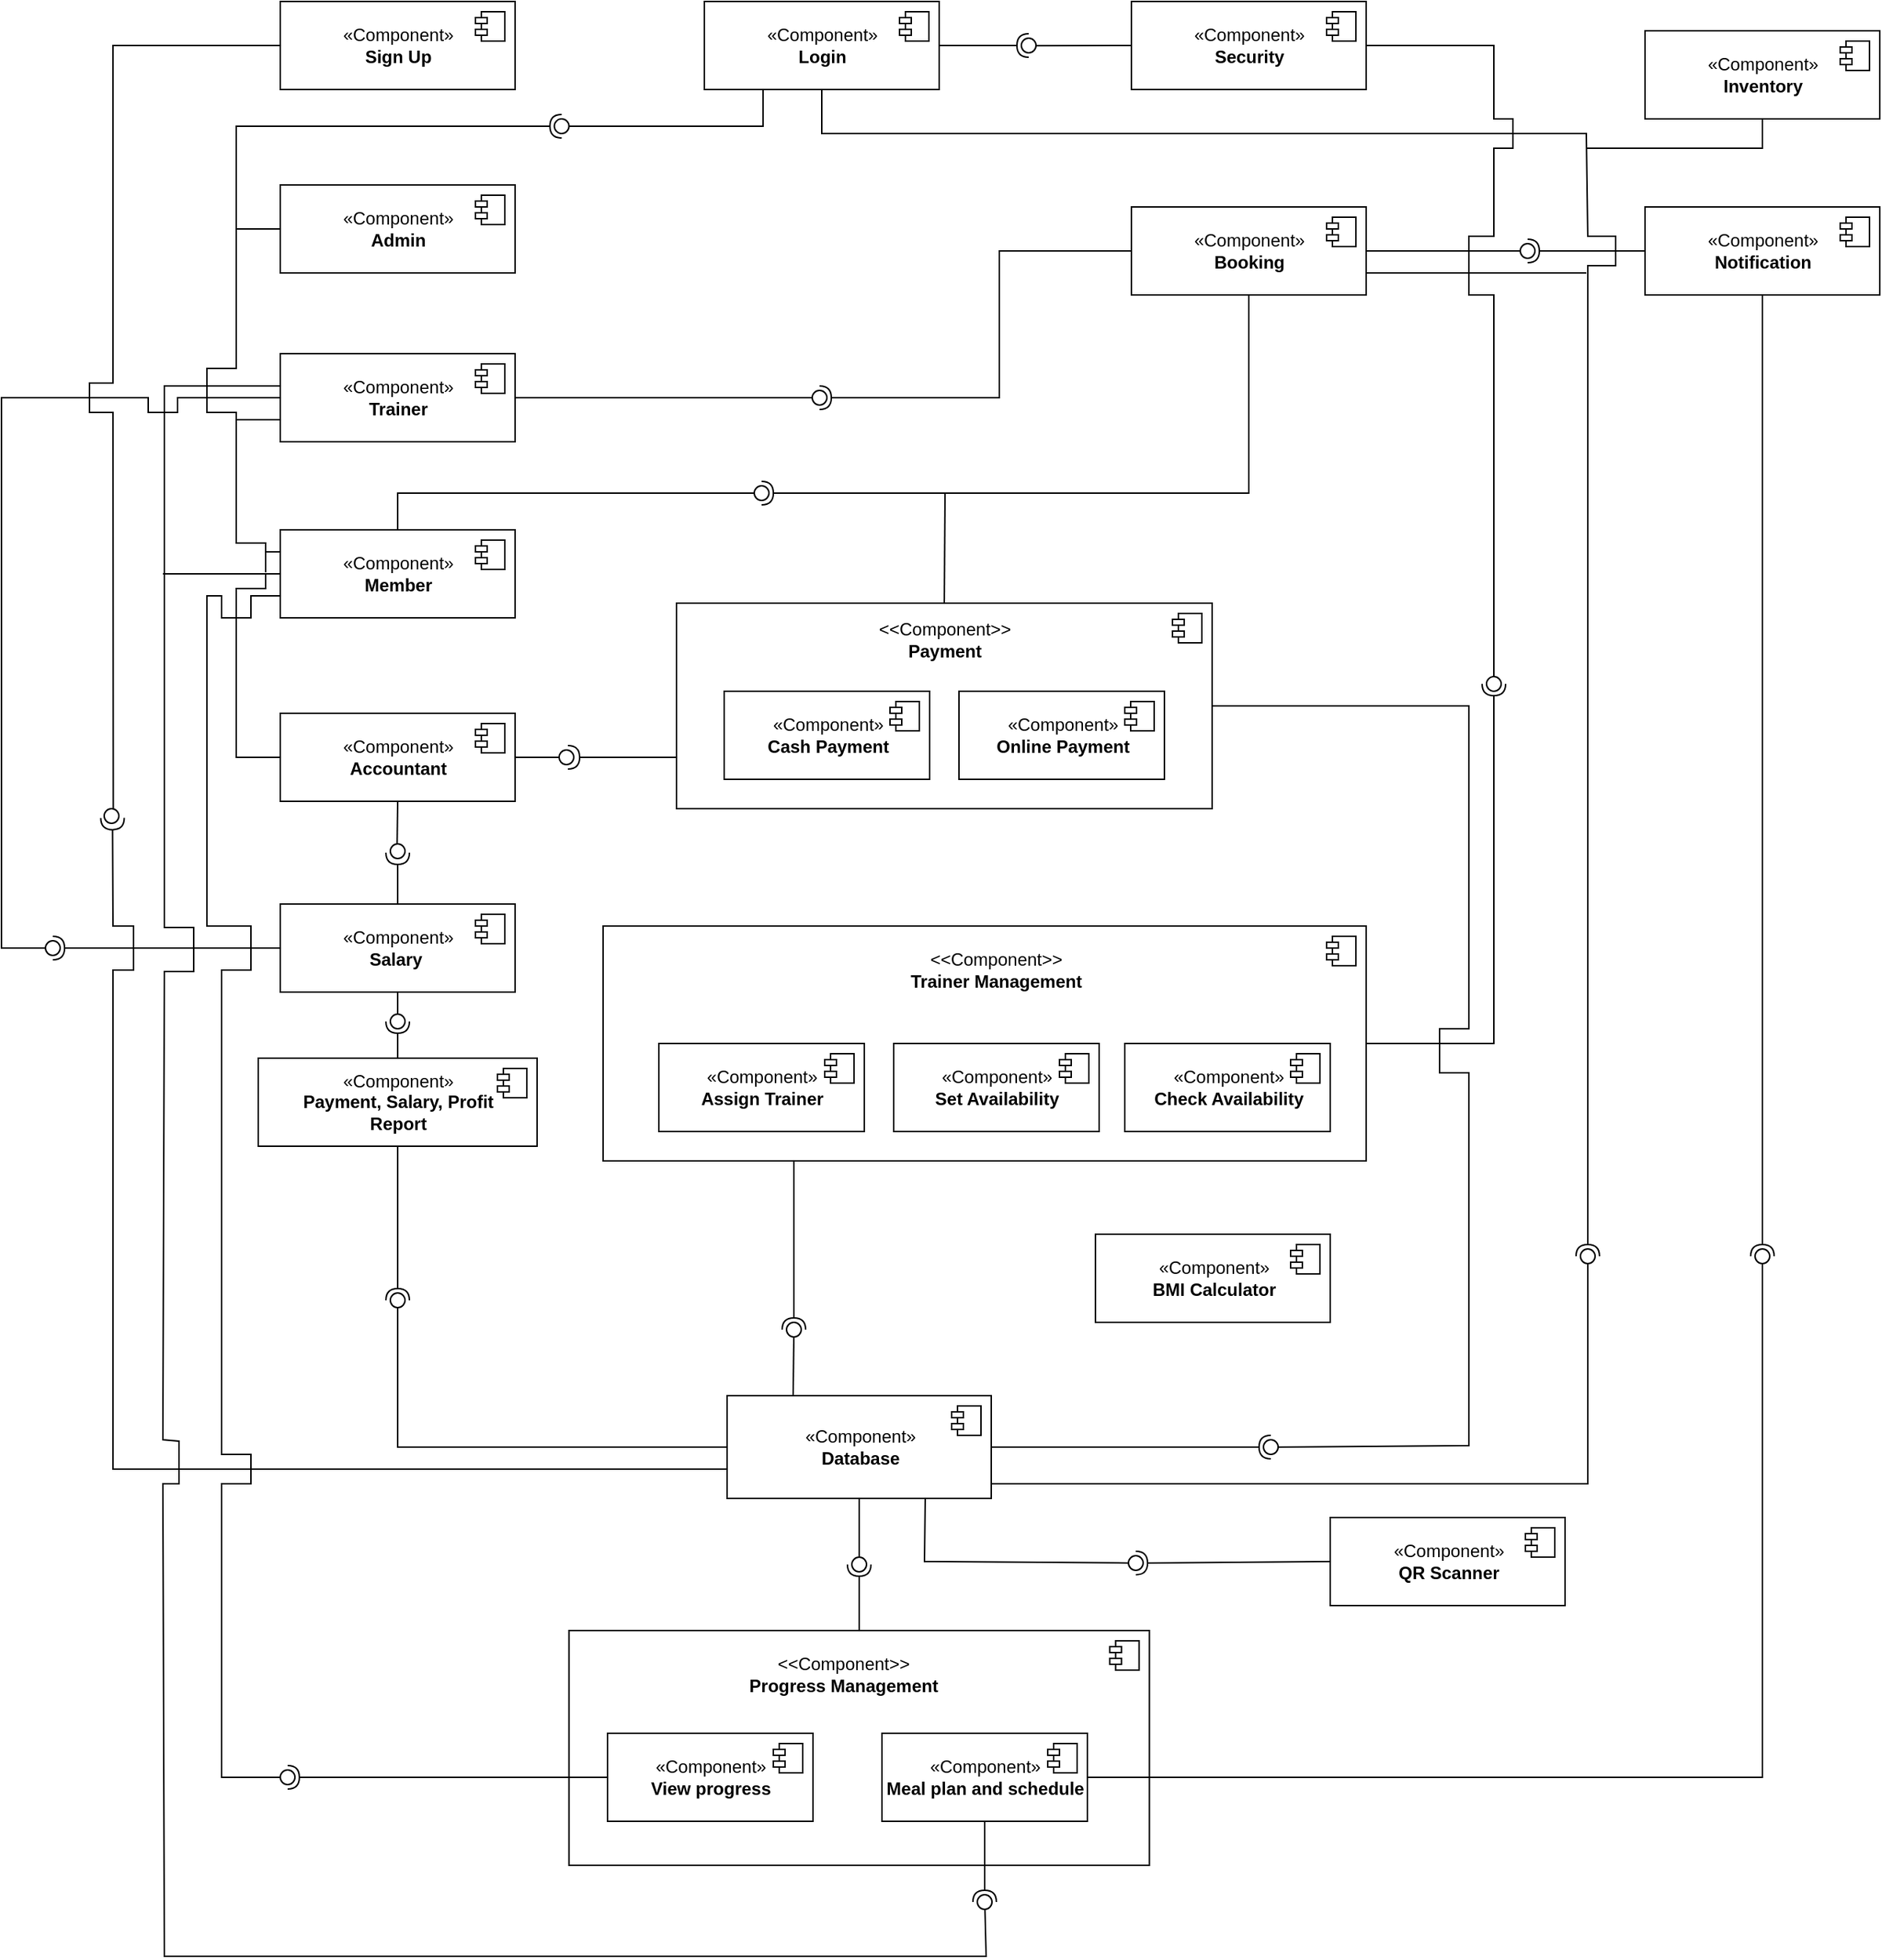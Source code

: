 <mxfile version="14.8.1" type="device"><diagram id="GRLsyMhac1MM3BVmUdgl" name="Page-5"><mxGraphModel dx="4310" dy="1837" grid="1" gridSize="10" guides="1" tooltips="1" connect="1" arrows="1" fold="1" page="1" pageScale="1" pageWidth="850" pageHeight="1100" math="0" shadow="0"><root><mxCell id="KUz-beREl1Uih2vsmtpz-0"/><mxCell id="KUz-beREl1Uih2vsmtpz-1" parent="KUz-beREl1Uih2vsmtpz-0"/><mxCell id="KUz-beREl1Uih2vsmtpz-2" value="«Component»&lt;br&gt;&lt;b&gt;Sign Up&lt;/b&gt;" style="html=1;dropTarget=0;" parent="KUz-beREl1Uih2vsmtpz-1" vertex="1"><mxGeometry x="70" y="40" width="160" height="60" as="geometry"/></mxCell><mxCell id="KUz-beREl1Uih2vsmtpz-3" value="" style="shape=module;jettyWidth=8;jettyHeight=4;" parent="KUz-beREl1Uih2vsmtpz-2" vertex="1"><mxGeometry x="1" width="20" height="20" relative="1" as="geometry"><mxPoint x="-27" y="7" as="offset"/></mxGeometry></mxCell><mxCell id="KUz-beREl1Uih2vsmtpz-4" value="«Component»&lt;br&gt;&lt;b&gt;Login&lt;/b&gt;" style="html=1;dropTarget=0;" parent="KUz-beREl1Uih2vsmtpz-1" vertex="1"><mxGeometry x="359" y="40" width="160" height="60" as="geometry"/></mxCell><mxCell id="KUz-beREl1Uih2vsmtpz-5" value="" style="shape=module;jettyWidth=8;jettyHeight=4;" parent="KUz-beREl1Uih2vsmtpz-4" vertex="1"><mxGeometry x="1" width="20" height="20" relative="1" as="geometry"><mxPoint x="-27" y="7" as="offset"/></mxGeometry></mxCell><mxCell id="KUz-beREl1Uih2vsmtpz-6" value="«Component»&lt;br&gt;&lt;b&gt;Admin&lt;/b&gt;" style="html=1;dropTarget=0;" parent="KUz-beREl1Uih2vsmtpz-1" vertex="1"><mxGeometry x="70" y="165" width="160" height="60" as="geometry"/></mxCell><mxCell id="KUz-beREl1Uih2vsmtpz-7" value="" style="shape=module;jettyWidth=8;jettyHeight=4;" parent="KUz-beREl1Uih2vsmtpz-6" vertex="1"><mxGeometry x="1" width="20" height="20" relative="1" as="geometry"><mxPoint x="-27" y="7" as="offset"/></mxGeometry></mxCell><mxCell id="KUz-beREl1Uih2vsmtpz-8" value="«Component»&lt;br&gt;&lt;b&gt;Trainer&lt;/b&gt;" style="html=1;dropTarget=0;" parent="KUz-beREl1Uih2vsmtpz-1" vertex="1"><mxGeometry x="70" y="280" width="160" height="60" as="geometry"/></mxCell><mxCell id="KUz-beREl1Uih2vsmtpz-9" value="" style="shape=module;jettyWidth=8;jettyHeight=4;" parent="KUz-beREl1Uih2vsmtpz-8" vertex="1"><mxGeometry x="1" width="20" height="20" relative="1" as="geometry"><mxPoint x="-27" y="7" as="offset"/></mxGeometry></mxCell><mxCell id="KUz-beREl1Uih2vsmtpz-10" value="«Component»&lt;br&gt;&lt;b&gt;Member&lt;/b&gt;" style="html=1;dropTarget=0;" parent="KUz-beREl1Uih2vsmtpz-1" vertex="1"><mxGeometry x="70" y="400" width="160" height="60" as="geometry"/></mxCell><mxCell id="KUz-beREl1Uih2vsmtpz-11" value="" style="shape=module;jettyWidth=8;jettyHeight=4;" parent="KUz-beREl1Uih2vsmtpz-10" vertex="1"><mxGeometry x="1" width="20" height="20" relative="1" as="geometry"><mxPoint x="-27" y="7" as="offset"/></mxGeometry></mxCell><mxCell id="KUz-beREl1Uih2vsmtpz-12" value="«Component»&lt;br&gt;&lt;b&gt;Accountant&lt;/b&gt;" style="html=1;dropTarget=0;" parent="KUz-beREl1Uih2vsmtpz-1" vertex="1"><mxGeometry x="70" y="525" width="160" height="60" as="geometry"/></mxCell><mxCell id="KUz-beREl1Uih2vsmtpz-13" value="" style="shape=module;jettyWidth=8;jettyHeight=4;" parent="KUz-beREl1Uih2vsmtpz-12" vertex="1"><mxGeometry x="1" width="20" height="20" relative="1" as="geometry"><mxPoint x="-27" y="7" as="offset"/></mxGeometry></mxCell><mxCell id="KUz-beREl1Uih2vsmtpz-14" value="«Component»&lt;br&gt;&lt;b&gt;Database&lt;/b&gt;" style="html=1;dropTarget=0;" parent="KUz-beREl1Uih2vsmtpz-1" vertex="1"><mxGeometry x="374.5" y="990" width="180" height="70" as="geometry"/></mxCell><mxCell id="KUz-beREl1Uih2vsmtpz-15" value="" style="shape=module;jettyWidth=8;jettyHeight=4;" parent="KUz-beREl1Uih2vsmtpz-14" vertex="1"><mxGeometry x="1" width="20" height="20" relative="1" as="geometry"><mxPoint x="-27" y="7" as="offset"/></mxGeometry></mxCell><mxCell id="KUz-beREl1Uih2vsmtpz-16" value="" style="html=1;dropTarget=0;" parent="KUz-beREl1Uih2vsmtpz-1" vertex="1"><mxGeometry x="340" y="450" width="365" height="140" as="geometry"/></mxCell><mxCell id="KUz-beREl1Uih2vsmtpz-17" value="" style="shape=module;jettyWidth=8;jettyHeight=4;" parent="KUz-beREl1Uih2vsmtpz-16" vertex="1"><mxGeometry x="1" width="20" height="20" relative="1" as="geometry"><mxPoint x="-27" y="7" as="offset"/></mxGeometry></mxCell><mxCell id="KUz-beREl1Uih2vsmtpz-19" value="«Component»&lt;br&gt;&lt;b&gt;Online Payment&lt;/b&gt;" style="html=1;dropTarget=0;" parent="KUz-beREl1Uih2vsmtpz-1" vertex="1"><mxGeometry x="532.5" y="510" width="140" height="60" as="geometry"/></mxCell><mxCell id="KUz-beREl1Uih2vsmtpz-20" value="" style="shape=module;jettyWidth=8;jettyHeight=4;" parent="KUz-beREl1Uih2vsmtpz-19" vertex="1"><mxGeometry x="1" width="20" height="20" relative="1" as="geometry"><mxPoint x="-27" y="7" as="offset"/></mxGeometry></mxCell><mxCell id="KUz-beREl1Uih2vsmtpz-21" value="«Component»&lt;br&gt;&lt;b&gt;Cash Payment&lt;/b&gt;" style="html=1;dropTarget=0;" parent="KUz-beREl1Uih2vsmtpz-1" vertex="1"><mxGeometry x="372.5" y="510" width="140" height="60" as="geometry"/></mxCell><mxCell id="KUz-beREl1Uih2vsmtpz-22" value="" style="shape=module;jettyWidth=8;jettyHeight=4;" parent="KUz-beREl1Uih2vsmtpz-21" vertex="1"><mxGeometry x="1" width="20" height="20" relative="1" as="geometry"><mxPoint x="-27" y="7" as="offset"/></mxGeometry></mxCell><mxCell id="KUz-beREl1Uih2vsmtpz-23" value="&amp;lt;&amp;lt;Component&amp;gt;&amp;gt;&lt;br&gt;&lt;b&gt;Payment&lt;/b&gt;" style="text;html=1;strokeColor=none;fillColor=none;align=center;verticalAlign=middle;whiteSpace=wrap;rounded=0;" parent="KUz-beREl1Uih2vsmtpz-1" vertex="1"><mxGeometry x="502.5" y="465" width="40" height="20" as="geometry"/></mxCell><mxCell id="KUz-beREl1Uih2vsmtpz-24" value="«Component»&lt;br&gt;&lt;b&gt;Security&lt;/b&gt;" style="html=1;dropTarget=0;" parent="KUz-beREl1Uih2vsmtpz-1" vertex="1"><mxGeometry x="650" y="40" width="160" height="60" as="geometry"/></mxCell><mxCell id="KUz-beREl1Uih2vsmtpz-25" value="" style="shape=module;jettyWidth=8;jettyHeight=4;" parent="KUz-beREl1Uih2vsmtpz-24" vertex="1"><mxGeometry x="1" width="20" height="20" relative="1" as="geometry"><mxPoint x="-27" y="7" as="offset"/></mxGeometry></mxCell><mxCell id="KUz-beREl1Uih2vsmtpz-26" value="«Component»&lt;br&gt;&lt;b&gt;Booking&lt;/b&gt;" style="html=1;dropTarget=0;" parent="KUz-beREl1Uih2vsmtpz-1" vertex="1"><mxGeometry x="650" y="180" width="160" height="60" as="geometry"/></mxCell><mxCell id="KUz-beREl1Uih2vsmtpz-27" value="" style="shape=module;jettyWidth=8;jettyHeight=4;" parent="KUz-beREl1Uih2vsmtpz-26" vertex="1"><mxGeometry x="1" width="20" height="20" relative="1" as="geometry"><mxPoint x="-27" y="7" as="offset"/></mxGeometry></mxCell><mxCell id="KUz-beREl1Uih2vsmtpz-28" value="«Component»&lt;br&gt;&lt;b&gt;BMI Calculator&lt;/b&gt;" style="html=1;dropTarget=0;" parent="KUz-beREl1Uih2vsmtpz-1" vertex="1"><mxGeometry x="625.5" y="880" width="160" height="60" as="geometry"/></mxCell><mxCell id="KUz-beREl1Uih2vsmtpz-29" value="" style="shape=module;jettyWidth=8;jettyHeight=4;" parent="KUz-beREl1Uih2vsmtpz-28" vertex="1"><mxGeometry x="1" width="20" height="20" relative="1" as="geometry"><mxPoint x="-27" y="7" as="offset"/></mxGeometry></mxCell><mxCell id="KUz-beREl1Uih2vsmtpz-30" value="«Component»&lt;br&gt;&lt;b&gt;Inventory&lt;/b&gt;" style="html=1;dropTarget=0;" parent="KUz-beREl1Uih2vsmtpz-1" vertex="1"><mxGeometry x="1000" y="60" width="160" height="60" as="geometry"/></mxCell><mxCell id="KUz-beREl1Uih2vsmtpz-31" value="" style="shape=module;jettyWidth=8;jettyHeight=4;" parent="KUz-beREl1Uih2vsmtpz-30" vertex="1"><mxGeometry x="1" width="20" height="20" relative="1" as="geometry"><mxPoint x="-27" y="7" as="offset"/></mxGeometry></mxCell><mxCell id="KUz-beREl1Uih2vsmtpz-34" value="" style="html=1;dropTarget=0;" parent="KUz-beREl1Uih2vsmtpz-1" vertex="1"><mxGeometry x="290" y="670" width="520" height="160" as="geometry"/></mxCell><mxCell id="KUz-beREl1Uih2vsmtpz-35" value="" style="shape=module;jettyWidth=8;jettyHeight=4;" parent="KUz-beREl1Uih2vsmtpz-34" vertex="1"><mxGeometry x="1" width="20" height="20" relative="1" as="geometry"><mxPoint x="-27" y="7" as="offset"/></mxGeometry></mxCell><mxCell id="KUz-beREl1Uih2vsmtpz-36" value="«Component»&lt;br&gt;&lt;b&gt;Set Availability&lt;/b&gt;" style="html=1;dropTarget=0;" parent="KUz-beREl1Uih2vsmtpz-1" vertex="1"><mxGeometry x="488" y="750" width="140" height="60" as="geometry"/></mxCell><mxCell id="KUz-beREl1Uih2vsmtpz-37" value="" style="shape=module;jettyWidth=8;jettyHeight=4;" parent="KUz-beREl1Uih2vsmtpz-36" vertex="1"><mxGeometry x="1" width="20" height="20" relative="1" as="geometry"><mxPoint x="-27" y="7" as="offset"/></mxGeometry></mxCell><mxCell id="KUz-beREl1Uih2vsmtpz-38" value="«Component»&lt;br&gt;&lt;b&gt;Assign Trainer&lt;/b&gt;" style="html=1;dropTarget=0;" parent="KUz-beREl1Uih2vsmtpz-1" vertex="1"><mxGeometry x="328" y="750" width="140" height="60" as="geometry"/></mxCell><mxCell id="KUz-beREl1Uih2vsmtpz-39" value="" style="shape=module;jettyWidth=8;jettyHeight=4;" parent="KUz-beREl1Uih2vsmtpz-38" vertex="1"><mxGeometry x="1" width="20" height="20" relative="1" as="geometry"><mxPoint x="-27" y="7" as="offset"/></mxGeometry></mxCell><mxCell id="KUz-beREl1Uih2vsmtpz-40" value="&amp;lt;&amp;lt;Component&amp;gt;&amp;gt;&lt;br&gt;&lt;b&gt;Trainer Management&lt;/b&gt;" style="text;html=1;strokeColor=none;fillColor=none;align=center;verticalAlign=middle;whiteSpace=wrap;rounded=0;" parent="KUz-beREl1Uih2vsmtpz-1" vertex="1"><mxGeometry x="479.25" y="690" width="157.5" height="20" as="geometry"/></mxCell><mxCell id="KUz-beREl1Uih2vsmtpz-41" value="«Component»&lt;br&gt;&lt;b&gt;Check Availability&lt;/b&gt;" style="html=1;dropTarget=0;" parent="KUz-beREl1Uih2vsmtpz-1" vertex="1"><mxGeometry x="645.5" y="750" width="140" height="60" as="geometry"/></mxCell><mxCell id="KUz-beREl1Uih2vsmtpz-42" value="" style="shape=module;jettyWidth=8;jettyHeight=4;" parent="KUz-beREl1Uih2vsmtpz-41" vertex="1"><mxGeometry x="1" width="20" height="20" relative="1" as="geometry"><mxPoint x="-27" y="7" as="offset"/></mxGeometry></mxCell><mxCell id="KUz-beREl1Uih2vsmtpz-43" value="«Component»&lt;br&gt;&lt;b&gt;Salary&amp;nbsp;&lt;/b&gt;" style="html=1;dropTarget=0;" parent="KUz-beREl1Uih2vsmtpz-1" vertex="1"><mxGeometry x="70" y="655" width="160" height="60" as="geometry"/></mxCell><mxCell id="KUz-beREl1Uih2vsmtpz-44" value="" style="shape=module;jettyWidth=8;jettyHeight=4;" parent="KUz-beREl1Uih2vsmtpz-43" vertex="1"><mxGeometry x="1" width="20" height="20" relative="1" as="geometry"><mxPoint x="-27" y="7" as="offset"/></mxGeometry></mxCell><mxCell id="KUz-beREl1Uih2vsmtpz-45" value="«Component»&lt;br&gt;&lt;b&gt;Payment, Salary, Profit&lt;br&gt;Report&lt;/b&gt;" style="html=1;dropTarget=0;" parent="KUz-beREl1Uih2vsmtpz-1" vertex="1"><mxGeometry x="55" y="760" width="190" height="60" as="geometry"/></mxCell><mxCell id="KUz-beREl1Uih2vsmtpz-46" value="" style="shape=module;jettyWidth=8;jettyHeight=4;" parent="KUz-beREl1Uih2vsmtpz-45" vertex="1"><mxGeometry x="1" width="20" height="20" relative="1" as="geometry"><mxPoint x="-27" y="7" as="offset"/></mxGeometry></mxCell><mxCell id="KUz-beREl1Uih2vsmtpz-47" value="«Component»&lt;br&gt;&lt;b&gt;Notification&lt;/b&gt;" style="html=1;dropTarget=0;" parent="KUz-beREl1Uih2vsmtpz-1" vertex="1"><mxGeometry x="1000" y="180" width="160" height="60" as="geometry"/></mxCell><mxCell id="KUz-beREl1Uih2vsmtpz-48" value="" style="shape=module;jettyWidth=8;jettyHeight=4;" parent="KUz-beREl1Uih2vsmtpz-47" vertex="1"><mxGeometry x="1" width="20" height="20" relative="1" as="geometry"><mxPoint x="-27" y="7" as="offset"/></mxGeometry></mxCell><mxCell id="KUz-beREl1Uih2vsmtpz-49" value="" style="html=1;dropTarget=0;" parent="KUz-beREl1Uih2vsmtpz-1" vertex="1"><mxGeometry x="266.75" y="1150" width="395.5" height="160" as="geometry"/></mxCell><mxCell id="KUz-beREl1Uih2vsmtpz-50" value="" style="shape=module;jettyWidth=8;jettyHeight=4;" parent="KUz-beREl1Uih2vsmtpz-49" vertex="1"><mxGeometry x="1" width="20" height="20" relative="1" as="geometry"><mxPoint x="-27" y="7" as="offset"/></mxGeometry></mxCell><mxCell id="KUz-beREl1Uih2vsmtpz-52" value="" style="rounded=0;orthogonalLoop=1;jettySize=auto;html=1;endArrow=none;endFill=0;exitX=0;exitY=0.5;exitDx=0;exitDy=0;" parent="KUz-beREl1Uih2vsmtpz-1" source="KUz-beREl1Uih2vsmtpz-24" target="KUz-beREl1Uih2vsmtpz-54" edge="1"><mxGeometry relative="1" as="geometry"><mxPoint x="420" y="155" as="sourcePoint"/></mxGeometry></mxCell><mxCell id="KUz-beREl1Uih2vsmtpz-53" value="" style="rounded=0;orthogonalLoop=1;jettySize=auto;html=1;endArrow=halfCircle;endFill=0;endSize=6;strokeWidth=1;exitX=1;exitY=0.5;exitDx=0;exitDy=0;" parent="KUz-beREl1Uih2vsmtpz-1" source="KUz-beREl1Uih2vsmtpz-4" edge="1"><mxGeometry relative="1" as="geometry"><mxPoint x="460" y="155" as="sourcePoint"/><mxPoint x="580" y="70" as="targetPoint"/></mxGeometry></mxCell><mxCell id="KUz-beREl1Uih2vsmtpz-54" value="" style="ellipse;whiteSpace=wrap;html=1;fontFamily=Helvetica;fontSize=12;fontColor=#000000;align=center;strokeColor=#000000;fillColor=#ffffff;points=[];aspect=fixed;resizable=0;" parent="KUz-beREl1Uih2vsmtpz-1" vertex="1"><mxGeometry x="575" y="65" width="10" height="10" as="geometry"/></mxCell><mxCell id="KUz-beREl1Uih2vsmtpz-55" value="" style="rounded=0;orthogonalLoop=1;jettySize=auto;html=1;endArrow=none;endFill=0;exitX=0;exitY=0.5;exitDx=0;exitDy=0;entryX=0.62;entryY=0.62;entryDx=0;entryDy=0;entryPerimeter=0;" parent="KUz-beREl1Uih2vsmtpz-1" source="KUz-beREl1Uih2vsmtpz-2" target="KUz-beREl1Uih2vsmtpz-57" edge="1"><mxGeometry relative="1" as="geometry"><mxPoint x="50" y="125" as="sourcePoint"/><Array as="points"><mxPoint x="-44" y="70"/><mxPoint x="-44" y="300"/><mxPoint x="-60" y="300"/><mxPoint x="-60" y="320"/><mxPoint x="-44" y="320"/></Array></mxGeometry></mxCell><mxCell id="KUz-beREl1Uih2vsmtpz-56" value="" style="rounded=0;orthogonalLoop=1;jettySize=auto;html=1;endArrow=halfCircle;endFill=0;endSize=6;strokeWidth=1;entryX=0.267;entryY=0.933;entryDx=0;entryDy=0;entryPerimeter=0;exitX=-0.003;exitY=0.714;exitDx=0;exitDy=0;exitPerimeter=0;" parent="KUz-beREl1Uih2vsmtpz-1" source="KUz-beREl1Uih2vsmtpz-14" edge="1"><mxGeometry relative="1" as="geometry"><mxPoint x="373" y="1040" as="sourcePoint"/><mxPoint x="-44.33" y="596.33" as="targetPoint"/><Array as="points"><mxPoint x="-44" y="1040"/><mxPoint x="-44" y="700"/><mxPoint x="-30" y="700"/><mxPoint x="-30" y="670"/><mxPoint x="-44" y="670"/></Array></mxGeometry></mxCell><mxCell id="KUz-beREl1Uih2vsmtpz-57" value="" style="ellipse;whiteSpace=wrap;html=1;fontFamily=Helvetica;fontSize=12;fontColor=#000000;align=center;strokeColor=#000000;fillColor=#ffffff;points=[];aspect=fixed;resizable=0;" parent="KUz-beREl1Uih2vsmtpz-1" vertex="1"><mxGeometry x="-50" y="590" width="10" height="10" as="geometry"/></mxCell><mxCell id="KUz-beREl1Uih2vsmtpz-63" value="" style="rounded=0;orthogonalLoop=1;jettySize=auto;html=1;endArrow=none;endFill=0;exitX=0.25;exitY=0;exitDx=0;exitDy=0;" parent="KUz-beREl1Uih2vsmtpz-1" source="KUz-beREl1Uih2vsmtpz-14" target="KUz-beREl1Uih2vsmtpz-65" edge="1"><mxGeometry relative="1" as="geometry"><mxPoint x="425" y="955" as="sourcePoint"/></mxGeometry></mxCell><mxCell id="KUz-beREl1Uih2vsmtpz-64" value="" style="rounded=0;orthogonalLoop=1;jettySize=auto;html=1;endArrow=halfCircle;endFill=0;entryX=0.5;entryY=0.5;entryDx=0;entryDy=0;endSize=6;strokeWidth=1;exitX=0.25;exitY=1;exitDx=0;exitDy=0;" parent="KUz-beREl1Uih2vsmtpz-1" source="KUz-beREl1Uih2vsmtpz-34" target="KUz-beREl1Uih2vsmtpz-65" edge="1"><mxGeometry relative="1" as="geometry"><mxPoint x="465" y="955" as="sourcePoint"/></mxGeometry></mxCell><mxCell id="KUz-beREl1Uih2vsmtpz-65" value="" style="ellipse;whiteSpace=wrap;html=1;fontFamily=Helvetica;fontSize=12;fontColor=#000000;align=center;strokeColor=#000000;fillColor=#ffffff;points=[];aspect=fixed;resizable=0;" parent="KUz-beREl1Uih2vsmtpz-1" vertex="1"><mxGeometry x="415" y="940" width="10" height="10" as="geometry"/></mxCell><mxCell id="KUz-beREl1Uih2vsmtpz-69" value="" style="rounded=0;orthogonalLoop=1;jettySize=auto;html=1;endArrow=none;endFill=0;exitX=1;exitY=0.5;exitDx=0;exitDy=0;" parent="KUz-beREl1Uih2vsmtpz-1" source="KUz-beREl1Uih2vsmtpz-8" target="KUz-beREl1Uih2vsmtpz-71" edge="1"><mxGeometry relative="1" as="geometry"><mxPoint x="393" y="285" as="sourcePoint"/></mxGeometry></mxCell><mxCell id="KUz-beREl1Uih2vsmtpz-70" value="" style="rounded=0;orthogonalLoop=1;jettySize=auto;html=1;endArrow=halfCircle;endFill=0;entryX=0.5;entryY=0.5;entryDx=0;entryDy=0;endSize=6;strokeWidth=1;exitX=0;exitY=0.5;exitDx=0;exitDy=0;" parent="KUz-beREl1Uih2vsmtpz-1" source="KUz-beREl1Uih2vsmtpz-26" target="KUz-beREl1Uih2vsmtpz-71" edge="1"><mxGeometry relative="1" as="geometry"><mxPoint x="433" y="285" as="sourcePoint"/><Array as="points"><mxPoint x="560" y="210"/><mxPoint x="560" y="310"/></Array></mxGeometry></mxCell><mxCell id="KUz-beREl1Uih2vsmtpz-71" value="" style="ellipse;whiteSpace=wrap;html=1;fontFamily=Helvetica;fontSize=12;fontColor=#000000;align=center;strokeColor=#000000;fillColor=#ffffff;points=[];aspect=fixed;resizable=0;" parent="KUz-beREl1Uih2vsmtpz-1" vertex="1"><mxGeometry x="432.5" y="305" width="10" height="10" as="geometry"/></mxCell><mxCell id="KUz-beREl1Uih2vsmtpz-72" value="" style="rounded=0;orthogonalLoop=1;jettySize=auto;html=1;endArrow=none;endFill=0;exitX=0.5;exitY=0;exitDx=0;exitDy=0;" parent="KUz-beREl1Uih2vsmtpz-1" source="KUz-beREl1Uih2vsmtpz-10" target="KUz-beREl1Uih2vsmtpz-74" edge="1"><mxGeometry relative="1" as="geometry"><mxPoint x="403" y="365" as="sourcePoint"/><Array as="points"><mxPoint x="150" y="375"/></Array></mxGeometry></mxCell><mxCell id="KUz-beREl1Uih2vsmtpz-73" value="" style="rounded=0;orthogonalLoop=1;jettySize=auto;html=1;endArrow=halfCircle;endFill=0;entryX=0.5;entryY=0.5;entryDx=0;entryDy=0;endSize=6;strokeWidth=1;exitX=0.5;exitY=1;exitDx=0;exitDy=0;" parent="KUz-beREl1Uih2vsmtpz-1" source="KUz-beREl1Uih2vsmtpz-26" target="KUz-beREl1Uih2vsmtpz-74" edge="1"><mxGeometry relative="1" as="geometry"><mxPoint x="443" y="365" as="sourcePoint"/><Array as="points"><mxPoint x="730" y="270"/><mxPoint x="730" y="375"/></Array></mxGeometry></mxCell><mxCell id="KUz-beREl1Uih2vsmtpz-74" value="" style="ellipse;whiteSpace=wrap;html=1;fontFamily=Helvetica;fontSize=12;fontColor=#000000;align=center;strokeColor=#000000;fillColor=#ffffff;points=[];aspect=fixed;resizable=0;" parent="KUz-beREl1Uih2vsmtpz-1" vertex="1"><mxGeometry x="393" y="370" width="10" height="10" as="geometry"/></mxCell><mxCell id="KUz-beREl1Uih2vsmtpz-75" value="" style="rounded=0;orthogonalLoop=1;jettySize=auto;html=1;endArrow=none;endFill=0;exitX=1;exitY=0.5;exitDx=0;exitDy=0;" parent="KUz-beREl1Uih2vsmtpz-1" source="KUz-beREl1Uih2vsmtpz-26" target="KUz-beREl1Uih2vsmtpz-77" edge="1"><mxGeometry relative="1" as="geometry"><mxPoint x="900" y="210" as="sourcePoint"/></mxGeometry></mxCell><mxCell id="KUz-beREl1Uih2vsmtpz-76" value="" style="rounded=0;orthogonalLoop=1;jettySize=auto;html=1;endArrow=halfCircle;endFill=0;entryX=0.5;entryY=0.5;entryDx=0;entryDy=0;endSize=6;strokeWidth=1;exitX=0;exitY=0.5;exitDx=0;exitDy=0;" parent="KUz-beREl1Uih2vsmtpz-1" source="KUz-beREl1Uih2vsmtpz-47" target="KUz-beREl1Uih2vsmtpz-77" edge="1"><mxGeometry relative="1" as="geometry"><mxPoint x="940" y="210" as="sourcePoint"/></mxGeometry></mxCell><mxCell id="KUz-beREl1Uih2vsmtpz-77" value="" style="ellipse;whiteSpace=wrap;html=1;fontFamily=Helvetica;fontSize=12;fontColor=#000000;align=center;strokeColor=#000000;fillColor=#ffffff;points=[];aspect=fixed;resizable=0;" parent="KUz-beREl1Uih2vsmtpz-1" vertex="1"><mxGeometry x="915" y="205" width="10" height="10" as="geometry"/></mxCell><mxCell id="z6zVtPo82N4SfBNvhHVu-0" value="" style="rounded=0;orthogonalLoop=1;jettySize=auto;html=1;endArrow=none;endFill=0;exitX=1;exitY=0.5;exitDx=0;exitDy=0;" parent="KUz-beREl1Uih2vsmtpz-1" source="KUz-beREl1Uih2vsmtpz-12" target="z6zVtPo82N4SfBNvhHVu-2" edge="1"><mxGeometry relative="1" as="geometry"><mxPoint x="430" y="625" as="sourcePoint"/><mxPoint x="250" y="550" as="targetPoint"/></mxGeometry></mxCell><mxCell id="z6zVtPo82N4SfBNvhHVu-1" value="" style="rounded=0;orthogonalLoop=1;jettySize=auto;html=1;endArrow=halfCircle;endFill=0;endSize=6;strokeWidth=1;exitX=0;exitY=0.75;exitDx=0;exitDy=0;" parent="KUz-beREl1Uih2vsmtpz-1" source="KUz-beREl1Uih2vsmtpz-16" edge="1"><mxGeometry relative="1" as="geometry"><mxPoint x="470" y="625" as="sourcePoint"/><mxPoint x="266" y="555" as="targetPoint"/></mxGeometry></mxCell><mxCell id="z6zVtPo82N4SfBNvhHVu-2" value="" style="ellipse;whiteSpace=wrap;html=1;fontFamily=Helvetica;fontSize=12;fontColor=#000000;align=center;strokeColor=#000000;fillColor=#ffffff;points=[];aspect=fixed;resizable=0;" parent="KUz-beREl1Uih2vsmtpz-1" vertex="1"><mxGeometry x="260" y="550" width="10" height="10" as="geometry"/></mxCell><mxCell id="z6zVtPo82N4SfBNvhHVu-3" value="" style="rounded=0;orthogonalLoop=1;jettySize=auto;html=1;endArrow=none;endFill=0;exitX=0.5;exitY=1;exitDx=0;exitDy=0;" parent="KUz-beREl1Uih2vsmtpz-1" source="KUz-beREl1Uih2vsmtpz-43" edge="1"><mxGeometry relative="1" as="geometry"><mxPoint x="430" y="725" as="sourcePoint"/><mxPoint x="150" y="730" as="targetPoint"/></mxGeometry></mxCell><mxCell id="z6zVtPo82N4SfBNvhHVu-4" value="" style="rounded=0;orthogonalLoop=1;jettySize=auto;html=1;endArrow=halfCircle;endFill=0;entryX=0.5;entryY=0.5;entryDx=0;entryDy=0;endSize=6;strokeWidth=1;exitX=0.5;exitY=0;exitDx=0;exitDy=0;" parent="KUz-beREl1Uih2vsmtpz-1" source="KUz-beREl1Uih2vsmtpz-45" target="z6zVtPo82N4SfBNvhHVu-5" edge="1"><mxGeometry relative="1" as="geometry"><mxPoint x="470" y="725" as="sourcePoint"/></mxGeometry></mxCell><mxCell id="z6zVtPo82N4SfBNvhHVu-5" value="" style="ellipse;whiteSpace=wrap;html=1;fontFamily=Helvetica;fontSize=12;fontColor=#000000;align=center;strokeColor=#000000;fillColor=#ffffff;points=[];aspect=fixed;resizable=0;" parent="KUz-beREl1Uih2vsmtpz-1" vertex="1"><mxGeometry x="145" y="730" width="10" height="10" as="geometry"/></mxCell><mxCell id="z6zVtPo82N4SfBNvhHVu-6" value="" style="rounded=0;orthogonalLoop=1;jettySize=auto;html=1;endArrow=none;endFill=0;exitX=0.5;exitY=1;exitDx=0;exitDy=0;entryX=0.46;entryY=0.14;entryDx=0;entryDy=0;entryPerimeter=0;" parent="KUz-beREl1Uih2vsmtpz-1" source="KUz-beREl1Uih2vsmtpz-12" target="z6zVtPo82N4SfBNvhHVu-8" edge="1"><mxGeometry relative="1" as="geometry"><mxPoint x="430" y="625" as="sourcePoint"/><mxPoint x="150" y="620" as="targetPoint"/></mxGeometry></mxCell><mxCell id="z6zVtPo82N4SfBNvhHVu-7" value="" style="rounded=0;orthogonalLoop=1;jettySize=auto;html=1;endArrow=halfCircle;endFill=0;endSize=6;strokeWidth=1;exitX=0.5;exitY=0;exitDx=0;exitDy=0;" parent="KUz-beREl1Uih2vsmtpz-1" source="KUz-beREl1Uih2vsmtpz-43" edge="1"><mxGeometry relative="1" as="geometry"><mxPoint x="200" y="620" as="sourcePoint"/><mxPoint x="150" y="620" as="targetPoint"/></mxGeometry></mxCell><mxCell id="z6zVtPo82N4SfBNvhHVu-8" value="" style="ellipse;whiteSpace=wrap;html=1;fontFamily=Helvetica;fontSize=12;fontColor=#000000;align=center;strokeColor=#000000;fillColor=#ffffff;points=[];aspect=fixed;resizable=0;" parent="KUz-beREl1Uih2vsmtpz-1" vertex="1"><mxGeometry x="145" y="614" width="10" height="10" as="geometry"/></mxCell><mxCell id="rdG7AmRiYX-s2FZ0w-6K-0" value="" style="rounded=0;orthogonalLoop=1;jettySize=auto;html=1;endArrow=none;endFill=0;" parent="KUz-beREl1Uih2vsmtpz-1" target="rdG7AmRiYX-s2FZ0w-6K-2" edge="1"><mxGeometry relative="1" as="geometry"><mxPoint x="555" y="1050" as="sourcePoint"/><Array as="points"><mxPoint x="961" y="1050"/></Array></mxGeometry></mxCell><mxCell id="rdG7AmRiYX-s2FZ0w-6K-1" value="" style="rounded=0;orthogonalLoop=1;jettySize=auto;html=1;endArrow=halfCircle;endFill=0;entryX=0.5;entryY=0.5;entryDx=0;entryDy=0;endSize=6;strokeWidth=1;exitX=0.5;exitY=1;exitDx=0;exitDy=0;" parent="KUz-beREl1Uih2vsmtpz-1" source="KUz-beREl1Uih2vsmtpz-4" target="rdG7AmRiYX-s2FZ0w-6K-2" edge="1"><mxGeometry relative="1" as="geometry"><mxPoint x="950" y="70" as="sourcePoint"/><Array as="points"><mxPoint x="439" y="130"/><mxPoint x="960" y="130"/><mxPoint x="961" y="200"/><mxPoint x="980" y="200"/><mxPoint x="980" y="220"/><mxPoint x="961" y="220"/></Array></mxGeometry></mxCell><mxCell id="rdG7AmRiYX-s2FZ0w-6K-2" value="" style="ellipse;whiteSpace=wrap;html=1;fontFamily=Helvetica;fontSize=12;fontColor=#000000;align=center;strokeColor=#000000;fillColor=#ffffff;points=[];aspect=fixed;resizable=0;" parent="KUz-beREl1Uih2vsmtpz-1" vertex="1"><mxGeometry x="956" y="890" width="10" height="10" as="geometry"/></mxCell><mxCell id="rdG7AmRiYX-s2FZ0w-6K-6" value="" style="endArrow=none;html=1;rounded=0;" parent="KUz-beREl1Uih2vsmtpz-1" edge="1"><mxGeometry width="50" height="50" relative="1" as="geometry"><mxPoint x="20" y="310" as="sourcePoint"/><mxPoint x="40" y="180" as="targetPoint"/><Array as="points"><mxPoint x="20" y="290"/><mxPoint x="40" y="290"/></Array></mxGeometry></mxCell><mxCell id="rdG7AmRiYX-s2FZ0w-6K-7" value="" style="endArrow=none;html=1;rounded=0;" parent="KUz-beREl1Uih2vsmtpz-1" edge="1"><mxGeometry width="50" height="50" relative="1" as="geometry"><mxPoint x="60" y="429" as="sourcePoint"/><mxPoint x="20" y="299" as="targetPoint"/><Array as="points"><mxPoint x="60" y="409"/><mxPoint x="40" y="409"/><mxPoint x="40" y="320"/><mxPoint x="20" y="320"/></Array></mxGeometry></mxCell><mxCell id="rdG7AmRiYX-s2FZ0w-6K-8" value="" style="endArrow=none;html=1;exitX=0;exitY=0.5;exitDx=0;exitDy=0;rounded=0;" parent="KUz-beREl1Uih2vsmtpz-1" source="KUz-beREl1Uih2vsmtpz-12" edge="1"><mxGeometry width="50" height="50" relative="1" as="geometry"><mxPoint x="280" y="440" as="sourcePoint"/><mxPoint x="60" y="430" as="targetPoint"/><Array as="points"><mxPoint x="40" y="555"/><mxPoint x="40" y="440"/><mxPoint x="60" y="440"/></Array></mxGeometry></mxCell><mxCell id="rdG7AmRiYX-s2FZ0w-6K-9" value="" style="rounded=0;orthogonalLoop=1;jettySize=auto;html=1;endArrow=none;endFill=0;exitX=0.5;exitY=1;exitDx=0;exitDy=0;" parent="KUz-beREl1Uih2vsmtpz-1" source="KUz-beREl1Uih2vsmtpz-14" target="rdG7AmRiYX-s2FZ0w-6K-11" edge="1"><mxGeometry relative="1" as="geometry"><mxPoint x="420" y="1125" as="sourcePoint"/></mxGeometry></mxCell><mxCell id="rdG7AmRiYX-s2FZ0w-6K-10" value="" style="rounded=0;orthogonalLoop=1;jettySize=auto;html=1;endArrow=halfCircle;endFill=0;entryX=0.5;entryY=0.5;entryDx=0;entryDy=0;endSize=6;strokeWidth=1;exitX=0.5;exitY=0;exitDx=0;exitDy=0;" parent="KUz-beREl1Uih2vsmtpz-1" source="KUz-beREl1Uih2vsmtpz-49" target="rdG7AmRiYX-s2FZ0w-6K-11" edge="1"><mxGeometry relative="1" as="geometry"><mxPoint x="460" y="1125" as="sourcePoint"/></mxGeometry></mxCell><mxCell id="rdG7AmRiYX-s2FZ0w-6K-11" value="" style="ellipse;whiteSpace=wrap;html=1;fontFamily=Helvetica;fontSize=12;fontColor=#000000;align=center;strokeColor=#000000;fillColor=#ffffff;points=[];aspect=fixed;resizable=0;" parent="KUz-beREl1Uih2vsmtpz-1" vertex="1"><mxGeometry x="459.5" y="1100" width="10" height="10" as="geometry"/></mxCell><mxCell id="rdG7AmRiYX-s2FZ0w-6K-16" value="«Component»&lt;br&gt;&lt;b&gt;View progress&lt;/b&gt;" style="html=1;dropTarget=0;" parent="KUz-beREl1Uih2vsmtpz-1" vertex="1"><mxGeometry x="293" y="1220" width="140" height="60" as="geometry"/></mxCell><mxCell id="rdG7AmRiYX-s2FZ0w-6K-17" value="" style="shape=module;jettyWidth=8;jettyHeight=4;" parent="rdG7AmRiYX-s2FZ0w-6K-16" vertex="1"><mxGeometry x="1" width="20" height="20" relative="1" as="geometry"><mxPoint x="-27" y="7" as="offset"/></mxGeometry></mxCell><mxCell id="rdG7AmRiYX-s2FZ0w-6K-18" value="«Component»&lt;br&gt;&lt;b&gt;Meal plan and schedule&lt;/b&gt;" style="html=1;dropTarget=0;" parent="KUz-beREl1Uih2vsmtpz-1" vertex="1"><mxGeometry x="480" y="1220" width="140" height="60" as="geometry"/></mxCell><mxCell id="rdG7AmRiYX-s2FZ0w-6K-19" value="" style="shape=module;jettyWidth=8;jettyHeight=4;" parent="rdG7AmRiYX-s2FZ0w-6K-18" vertex="1"><mxGeometry x="1" width="20" height="20" relative="1" as="geometry"><mxPoint x="-27" y="7" as="offset"/></mxGeometry></mxCell><mxCell id="rdG7AmRiYX-s2FZ0w-6K-20" value="&amp;lt;&amp;lt;Component&amp;gt;&amp;gt;&lt;br&gt;&lt;b&gt;Progress Management&lt;/b&gt;" style="text;html=1;strokeColor=none;fillColor=none;align=center;verticalAlign=middle;whiteSpace=wrap;rounded=0;" parent="KUz-beREl1Uih2vsmtpz-1" vertex="1"><mxGeometry x="375" y="1170" width="157.5" height="20" as="geometry"/></mxCell><mxCell id="rdG7AmRiYX-s2FZ0w-6K-27" value="" style="rounded=0;orthogonalLoop=1;jettySize=auto;html=1;endArrow=none;endFill=0;exitX=0;exitY=0.75;exitDx=0;exitDy=0;" parent="KUz-beREl1Uih2vsmtpz-1" source="KUz-beREl1Uih2vsmtpz-10" target="rdG7AmRiYX-s2FZ0w-6K-29" edge="1"><mxGeometry relative="1" as="geometry"><mxPoint x="-10" y="1080" as="sourcePoint"/><Array as="points"><mxPoint x="50" y="445"/><mxPoint x="50" y="460"/><mxPoint x="40" y="460"/><mxPoint x="30" y="460"/><mxPoint x="30" y="445"/><mxPoint x="20" y="445"/><mxPoint x="20" y="670"/><mxPoint x="50" y="670"/><mxPoint x="50" y="700"/><mxPoint x="30" y="700"/><mxPoint x="30" y="1030"/><mxPoint x="50" y="1030"/><mxPoint x="50" y="1050"/><mxPoint x="30" y="1050"/><mxPoint x="30" y="1250"/></Array></mxGeometry></mxCell><mxCell id="rdG7AmRiYX-s2FZ0w-6K-28" value="" style="rounded=0;orthogonalLoop=1;jettySize=auto;html=1;endArrow=halfCircle;endFill=0;entryX=0.5;entryY=0.5;entryDx=0;entryDy=0;endSize=6;strokeWidth=1;exitX=0;exitY=0.5;exitDx=0;exitDy=0;" parent="KUz-beREl1Uih2vsmtpz-1" source="rdG7AmRiYX-s2FZ0w-6K-16" target="rdG7AmRiYX-s2FZ0w-6K-29" edge="1"><mxGeometry relative="1" as="geometry"><mxPoint x="560" y="1235" as="sourcePoint"/></mxGeometry></mxCell><mxCell id="rdG7AmRiYX-s2FZ0w-6K-29" value="" style="ellipse;whiteSpace=wrap;html=1;fontFamily=Helvetica;fontSize=12;fontColor=#000000;align=center;strokeColor=#000000;fillColor=#ffffff;points=[];aspect=fixed;resizable=0;" parent="KUz-beREl1Uih2vsmtpz-1" vertex="1"><mxGeometry x="70" y="1245" width="10" height="10" as="geometry"/></mxCell><mxCell id="rdG7AmRiYX-s2FZ0w-6K-30" value="" style="rounded=0;orthogonalLoop=1;jettySize=auto;html=1;endArrow=none;endFill=0;exitX=0;exitY=0.5;exitDx=0;exitDy=0;" parent="KUz-beREl1Uih2vsmtpz-1" edge="1"><mxGeometry relative="1" as="geometry"><mxPoint x="70" y="302" as="sourcePoint"/><Array as="points"><mxPoint x="-9" y="302"/><mxPoint x="-9" y="671"/><mxPoint x="11" y="671"/><mxPoint x="11" y="701"/><mxPoint x="-9" y="701"/><mxPoint x="-10" y="1020"/><mxPoint x="1" y="1021"/><mxPoint x="1" y="1050"/><mxPoint x="-10" y="1050"/><mxPoint x="-9" y="1372"/><mxPoint x="551" y="1372"/></Array><mxPoint x="550" y="1332" as="targetPoint"/></mxGeometry></mxCell><mxCell id="rdG7AmRiYX-s2FZ0w-6K-31" value="" style="rounded=0;orthogonalLoop=1;jettySize=auto;html=1;endArrow=halfCircle;endFill=0;entryX=0.5;entryY=0.5;entryDx=0;entryDy=0;endSize=6;strokeWidth=1;exitX=0.5;exitY=1;exitDx=0;exitDy=0;" parent="KUz-beREl1Uih2vsmtpz-1" source="rdG7AmRiYX-s2FZ0w-6K-18" target="rdG7AmRiYX-s2FZ0w-6K-32" edge="1"><mxGeometry relative="1" as="geometry"><mxPoint x="660" y="1520" as="sourcePoint"/></mxGeometry></mxCell><mxCell id="rdG7AmRiYX-s2FZ0w-6K-32" value="" style="ellipse;whiteSpace=wrap;html=1;fontFamily=Helvetica;fontSize=12;fontColor=#000000;align=center;strokeColor=#000000;fillColor=#ffffff;points=[];aspect=fixed;resizable=0;" parent="KUz-beREl1Uih2vsmtpz-1" vertex="1"><mxGeometry x="545" y="1330" width="10" height="10" as="geometry"/></mxCell><mxCell id="rdG7AmRiYX-s2FZ0w-6K-33" value="" style="endArrow=none;html=1;entryX=0;entryY=0.5;entryDx=0;entryDy=0;" parent="KUz-beREl1Uih2vsmtpz-1" target="KUz-beREl1Uih2vsmtpz-10" edge="1"><mxGeometry width="50" height="50" relative="1" as="geometry"><mxPoint x="-10" y="430" as="sourcePoint"/><mxPoint x="540" y="550" as="targetPoint"/><Array as="points"><mxPoint x="50" y="430"/></Array></mxGeometry></mxCell><mxCell id="rdG7AmRiYX-s2FZ0w-6K-34" value="" style="rounded=0;orthogonalLoop=1;jettySize=auto;html=1;endArrow=none;endFill=0;exitX=1;exitY=0.5;exitDx=0;exitDy=0;" parent="KUz-beREl1Uih2vsmtpz-1" source="rdG7AmRiYX-s2FZ0w-6K-18" target="rdG7AmRiYX-s2FZ0w-6K-36" edge="1"><mxGeometry relative="1" as="geometry"><mxPoint x="490" y="1255" as="sourcePoint"/><Array as="points"><mxPoint x="1080" y="1250"/></Array></mxGeometry></mxCell><mxCell id="rdG7AmRiYX-s2FZ0w-6K-35" value="" style="rounded=0;orthogonalLoop=1;jettySize=auto;html=1;endArrow=halfCircle;endFill=0;entryX=0.5;entryY=0.5;entryDx=0;entryDy=0;endSize=6;strokeWidth=1;exitX=0.5;exitY=1;exitDx=0;exitDy=0;" parent="KUz-beREl1Uih2vsmtpz-1" source="KUz-beREl1Uih2vsmtpz-47" target="rdG7AmRiYX-s2FZ0w-6K-36" edge="1"><mxGeometry relative="1" as="geometry"><mxPoint x="530" y="1255" as="sourcePoint"/></mxGeometry></mxCell><mxCell id="rdG7AmRiYX-s2FZ0w-6K-36" value="" style="ellipse;whiteSpace=wrap;html=1;fontFamily=Helvetica;fontSize=12;fontColor=#000000;align=center;strokeColor=#000000;fillColor=#ffffff;points=[];aspect=fixed;resizable=0;" parent="KUz-beREl1Uih2vsmtpz-1" vertex="1"><mxGeometry x="1075" y="890" width="10" height="10" as="geometry"/></mxCell><mxCell id="rdG7AmRiYX-s2FZ0w-6K-37" value="" style="endArrow=none;html=1;exitX=0.5;exitY=1;exitDx=0;exitDy=0;rounded=0;" parent="KUz-beREl1Uih2vsmtpz-1" source="KUz-beREl1Uih2vsmtpz-30" edge="1"><mxGeometry width="50" height="50" relative="1" as="geometry"><mxPoint x="439" y="170" as="sourcePoint"/><mxPoint x="960" y="140" as="targetPoint"/><Array as="points"><mxPoint x="1080" y="140"/></Array></mxGeometry></mxCell><mxCell id="rdG7AmRiYX-s2FZ0w-6K-38" value="" style="endArrow=none;html=1;exitX=1;exitY=0.75;exitDx=0;exitDy=0;" parent="KUz-beREl1Uih2vsmtpz-1" source="KUz-beREl1Uih2vsmtpz-26" edge="1"><mxGeometry width="50" height="50" relative="1" as="geometry"><mxPoint x="620" y="350" as="sourcePoint"/><mxPoint x="960" y="225" as="targetPoint"/></mxGeometry></mxCell><mxCell id="rdG7AmRiYX-s2FZ0w-6K-39" value="" style="rounded=0;orthogonalLoop=1;jettySize=auto;html=1;endArrow=none;endFill=0;exitX=1;exitY=0.5;exitDx=0;exitDy=0;" parent="KUz-beREl1Uih2vsmtpz-1" source="KUz-beREl1Uih2vsmtpz-16" target="rdG7AmRiYX-s2FZ0w-6K-41" edge="1"><mxGeometry relative="1" as="geometry"><mxPoint x="780" y="950" as="sourcePoint"/><Array as="points"><mxPoint x="880" y="520"/><mxPoint x="880" y="660"/><mxPoint x="880" y="740"/><mxPoint x="860" y="740"/><mxPoint x="860" y="770"/><mxPoint x="880" y="770"/><mxPoint x="880" y="900"/><mxPoint x="880" y="1024"/></Array></mxGeometry></mxCell><mxCell id="rdG7AmRiYX-s2FZ0w-6K-40" value="" style="rounded=0;orthogonalLoop=1;jettySize=auto;html=1;endArrow=halfCircle;endFill=0;entryX=0.5;entryY=0.5;entryDx=0;entryDy=0;endSize=6;strokeWidth=1;exitX=1;exitY=0.5;exitDx=0;exitDy=0;" parent="KUz-beREl1Uih2vsmtpz-1" source="KUz-beREl1Uih2vsmtpz-14" target="rdG7AmRiYX-s2FZ0w-6K-41" edge="1"><mxGeometry relative="1" as="geometry"><mxPoint x="650" y="995" as="sourcePoint"/></mxGeometry></mxCell><mxCell id="rdG7AmRiYX-s2FZ0w-6K-41" value="" style="ellipse;whiteSpace=wrap;html=1;fontFamily=Helvetica;fontSize=12;fontColor=#000000;align=center;strokeColor=#000000;fillColor=#ffffff;points=[];aspect=fixed;resizable=0;" parent="KUz-beREl1Uih2vsmtpz-1" vertex="1"><mxGeometry x="740" y="1020" width="10" height="10" as="geometry"/></mxCell><mxCell id="rdG7AmRiYX-s2FZ0w-6K-42" value="" style="rounded=0;orthogonalLoop=1;jettySize=auto;html=1;endArrow=none;endFill=0;exitX=1;exitY=0.5;exitDx=0;exitDy=0;" parent="KUz-beREl1Uih2vsmtpz-1" source="KUz-beREl1Uih2vsmtpz-24" target="rdG7AmRiYX-s2FZ0w-6K-44" edge="1"><mxGeometry relative="1" as="geometry"><mxPoint x="1160" y="740" as="sourcePoint"/><Array as="points"><mxPoint x="897" y="70"/><mxPoint x="897" y="120"/><mxPoint x="910" y="120"/><mxPoint x="910" y="140"/><mxPoint x="897" y="140"/><mxPoint x="897" y="200"/><mxPoint x="880" y="200"/><mxPoint x="880" y="240"/><mxPoint x="897" y="240"/></Array></mxGeometry></mxCell><mxCell id="rdG7AmRiYX-s2FZ0w-6K-43" value="" style="rounded=0;orthogonalLoop=1;jettySize=auto;html=1;endArrow=halfCircle;endFill=0;entryX=0.5;entryY=0.5;entryDx=0;entryDy=0;endSize=6;strokeWidth=1;exitX=1;exitY=0.5;exitDx=0;exitDy=0;" parent="KUz-beREl1Uih2vsmtpz-1" source="KUz-beREl1Uih2vsmtpz-34" target="rdG7AmRiYX-s2FZ0w-6K-44" edge="1"><mxGeometry relative="1" as="geometry"><mxPoint x="630" y="1045" as="sourcePoint"/><Array as="points"><mxPoint x="897" y="750"/></Array></mxGeometry></mxCell><mxCell id="rdG7AmRiYX-s2FZ0w-6K-44" value="" style="ellipse;whiteSpace=wrap;html=1;fontFamily=Helvetica;fontSize=12;fontColor=#000000;align=center;strokeColor=#000000;fillColor=#ffffff;points=[];aspect=fixed;resizable=0;" parent="KUz-beREl1Uih2vsmtpz-1" vertex="1"><mxGeometry x="892" y="500" width="10" height="10" as="geometry"/></mxCell><mxCell id="rdG7AmRiYX-s2FZ0w-6K-45" value="" style="endArrow=none;html=1;exitX=0.5;exitY=0;exitDx=0;exitDy=0;" parent="KUz-beREl1Uih2vsmtpz-1" source="KUz-beREl1Uih2vsmtpz-16" edge="1"><mxGeometry width="50" height="50" relative="1" as="geometry"><mxPoint x="522.5" y="455" as="sourcePoint"/><mxPoint x="523" y="375" as="targetPoint"/></mxGeometry></mxCell><mxCell id="rdG7AmRiYX-s2FZ0w-6K-46" value="" style="rounded=0;orthogonalLoop=1;jettySize=auto;html=1;endArrow=none;endFill=0;exitX=0;exitY=0.5;exitDx=0;exitDy=0;" parent="KUz-beREl1Uih2vsmtpz-1" source="KUz-beREl1Uih2vsmtpz-14" target="rdG7AmRiYX-s2FZ0w-6K-48" edge="1"><mxGeometry relative="1" as="geometry"><mxPoint x="610" y="955" as="sourcePoint"/><Array as="points"><mxPoint x="150" y="1025"/></Array></mxGeometry></mxCell><mxCell id="rdG7AmRiYX-s2FZ0w-6K-47" value="" style="rounded=0;orthogonalLoop=1;jettySize=auto;html=1;endArrow=halfCircle;endFill=0;entryX=0.5;entryY=0.5;entryDx=0;entryDy=0;endSize=6;strokeWidth=1;exitX=0.5;exitY=1;exitDx=0;exitDy=0;" parent="KUz-beREl1Uih2vsmtpz-1" source="KUz-beREl1Uih2vsmtpz-45" target="rdG7AmRiYX-s2FZ0w-6K-48" edge="1"><mxGeometry relative="1" as="geometry"><mxPoint x="650" y="955" as="sourcePoint"/></mxGeometry></mxCell><mxCell id="rdG7AmRiYX-s2FZ0w-6K-48" value="" style="ellipse;whiteSpace=wrap;html=1;fontFamily=Helvetica;fontSize=12;fontColor=#000000;align=center;strokeColor=#000000;fillColor=#ffffff;points=[];aspect=fixed;resizable=0;" parent="KUz-beREl1Uih2vsmtpz-1" vertex="1"><mxGeometry x="145" y="920" width="10" height="10" as="geometry"/></mxCell><mxCell id="e81l9rR3j5bOldndESbw-3" value="" style="rounded=0;orthogonalLoop=1;jettySize=auto;html=1;endArrow=none;endFill=0;exitX=0;exitY=0.5;exitDx=0;exitDy=0;" parent="KUz-beREl1Uih2vsmtpz-1" source="KUz-beREl1Uih2vsmtpz-8" target="e81l9rR3j5bOldndESbw-5" edge="1"><mxGeometry relative="1" as="geometry"><mxPoint x="-140" y="490" as="sourcePoint"/><Array as="points"><mxPoint y="310"/><mxPoint y="320"/><mxPoint x="-20" y="320"/><mxPoint x="-20" y="310"/><mxPoint x="-120" y="310"/><mxPoint x="-120" y="430"/><mxPoint x="-120" y="685"/></Array></mxGeometry></mxCell><mxCell id="e81l9rR3j5bOldndESbw-4" value="" style="rounded=0;orthogonalLoop=1;jettySize=auto;html=1;endArrow=halfCircle;endFill=0;entryX=0.5;entryY=0.5;entryDx=0;entryDy=0;endSize=6;strokeWidth=1;exitX=0;exitY=0.5;exitDx=0;exitDy=0;" parent="KUz-beREl1Uih2vsmtpz-1" source="KUz-beREl1Uih2vsmtpz-43" target="e81l9rR3j5bOldndESbw-5" edge="1"><mxGeometry relative="1" as="geometry"><mxPoint x="-100" y="685" as="sourcePoint"/></mxGeometry></mxCell><mxCell id="e81l9rR3j5bOldndESbw-5" value="" style="ellipse;whiteSpace=wrap;html=1;fontFamily=Helvetica;fontSize=12;fontColor=#000000;align=center;strokeColor=#000000;fillColor=#ffffff;points=[];aspect=fixed;resizable=0;" parent="KUz-beREl1Uih2vsmtpz-1" vertex="1"><mxGeometry x="-90" y="680" width="10" height="10" as="geometry"/></mxCell><mxCell id="e81l9rR3j5bOldndESbw-7" value="" style="rounded=0;orthogonalLoop=1;jettySize=auto;html=1;endArrow=none;endFill=0;exitX=0.25;exitY=1;exitDx=0;exitDy=0;" parent="KUz-beREl1Uih2vsmtpz-1" source="KUz-beREl1Uih2vsmtpz-4" target="e81l9rR3j5bOldndESbw-9" edge="1"><mxGeometry relative="1" as="geometry"><mxPoint x="80" y="125" as="sourcePoint"/><Array as="points"><mxPoint x="399" y="125"/></Array></mxGeometry></mxCell><mxCell id="e81l9rR3j5bOldndESbw-8" value="" style="rounded=0;orthogonalLoop=1;jettySize=auto;html=1;endArrow=halfCircle;endFill=0;entryX=0.5;entryY=0.5;entryDx=0;entryDy=0;endSize=6;strokeWidth=1;exitX=0;exitY=0.5;exitDx=0;exitDy=0;" parent="KUz-beREl1Uih2vsmtpz-1" source="KUz-beREl1Uih2vsmtpz-6" target="e81l9rR3j5bOldndESbw-9" edge="1"><mxGeometry relative="1" as="geometry"><mxPoint x="120" y="125" as="sourcePoint"/><Array as="points"><mxPoint x="40" y="195"/><mxPoint x="40" y="125"/></Array></mxGeometry></mxCell><mxCell id="e81l9rR3j5bOldndESbw-9" value="" style="ellipse;whiteSpace=wrap;html=1;fontFamily=Helvetica;fontSize=12;fontColor=#000000;align=center;strokeColor=#000000;fillColor=#ffffff;points=[];aspect=fixed;resizable=0;" parent="KUz-beREl1Uih2vsmtpz-1" vertex="1"><mxGeometry x="256.75" y="120" width="10" height="10" as="geometry"/></mxCell><mxCell id="W1hWa4QeNjHp4qEO11qL-0" value="" style="endArrow=none;html=1;entryX=0;entryY=0.75;entryDx=0;entryDy=0;" edge="1" parent="KUz-beREl1Uih2vsmtpz-1" target="KUz-beREl1Uih2vsmtpz-8"><mxGeometry width="50" height="50" relative="1" as="geometry"><mxPoint x="40" y="325" as="sourcePoint"/><mxPoint x="100" y="340" as="targetPoint"/></mxGeometry></mxCell><mxCell id="W1hWa4QeNjHp4qEO11qL-1" value="" style="endArrow=none;html=1;entryX=0;entryY=0.25;entryDx=0;entryDy=0;" edge="1" parent="KUz-beREl1Uih2vsmtpz-1" target="KUz-beREl1Uih2vsmtpz-10"><mxGeometry width="50" height="50" relative="1" as="geometry"><mxPoint x="60" y="415" as="sourcePoint"/><mxPoint x="100" y="470" as="targetPoint"/></mxGeometry></mxCell><mxCell id="W1hWa4QeNjHp4qEO11qL-2" value="«Component»&lt;br&gt;&lt;b&gt;QR Scanner&lt;/b&gt;" style="html=1;dropTarget=0;" vertex="1" parent="KUz-beREl1Uih2vsmtpz-1"><mxGeometry x="785.5" y="1073" width="160" height="60" as="geometry"/></mxCell><mxCell id="W1hWa4QeNjHp4qEO11qL-3" value="" style="shape=module;jettyWidth=8;jettyHeight=4;" vertex="1" parent="W1hWa4QeNjHp4qEO11qL-2"><mxGeometry x="1" width="20" height="20" relative="1" as="geometry"><mxPoint x="-27" y="7" as="offset"/></mxGeometry></mxCell><mxCell id="W1hWa4QeNjHp4qEO11qL-8" value="" style="rounded=0;orthogonalLoop=1;jettySize=auto;html=1;endArrow=none;endFill=0;exitX=0.75;exitY=1;exitDx=0;exitDy=0;" edge="1" target="W1hWa4QeNjHp4qEO11qL-10" parent="KUz-beREl1Uih2vsmtpz-1" source="KUz-beREl1Uih2vsmtpz-14"><mxGeometry relative="1" as="geometry"><mxPoint x="633" y="1104" as="sourcePoint"/><Array as="points"><mxPoint x="509" y="1103"/></Array></mxGeometry></mxCell><mxCell id="W1hWa4QeNjHp4qEO11qL-9" value="" style="rounded=0;orthogonalLoop=1;jettySize=auto;html=1;endArrow=halfCircle;endFill=0;entryX=0.5;entryY=0.5;entryDx=0;entryDy=0;endSize=6;strokeWidth=1;exitX=0;exitY=0.5;exitDx=0;exitDy=0;" edge="1" target="W1hWa4QeNjHp4qEO11qL-10" parent="KUz-beREl1Uih2vsmtpz-1" source="W1hWa4QeNjHp4qEO11qL-2"><mxGeometry relative="1" as="geometry"><mxPoint x="673" y="1104" as="sourcePoint"/></mxGeometry></mxCell><mxCell id="W1hWa4QeNjHp4qEO11qL-10" value="" style="ellipse;whiteSpace=wrap;html=1;fontFamily=Helvetica;fontSize=12;fontColor=#000000;align=center;strokeColor=#000000;fillColor=#ffffff;points=[];aspect=fixed;resizable=0;" vertex="1" parent="KUz-beREl1Uih2vsmtpz-1"><mxGeometry x="648" y="1099" width="10" height="10" as="geometry"/></mxCell></root></mxGraphModel></diagram></mxfile>